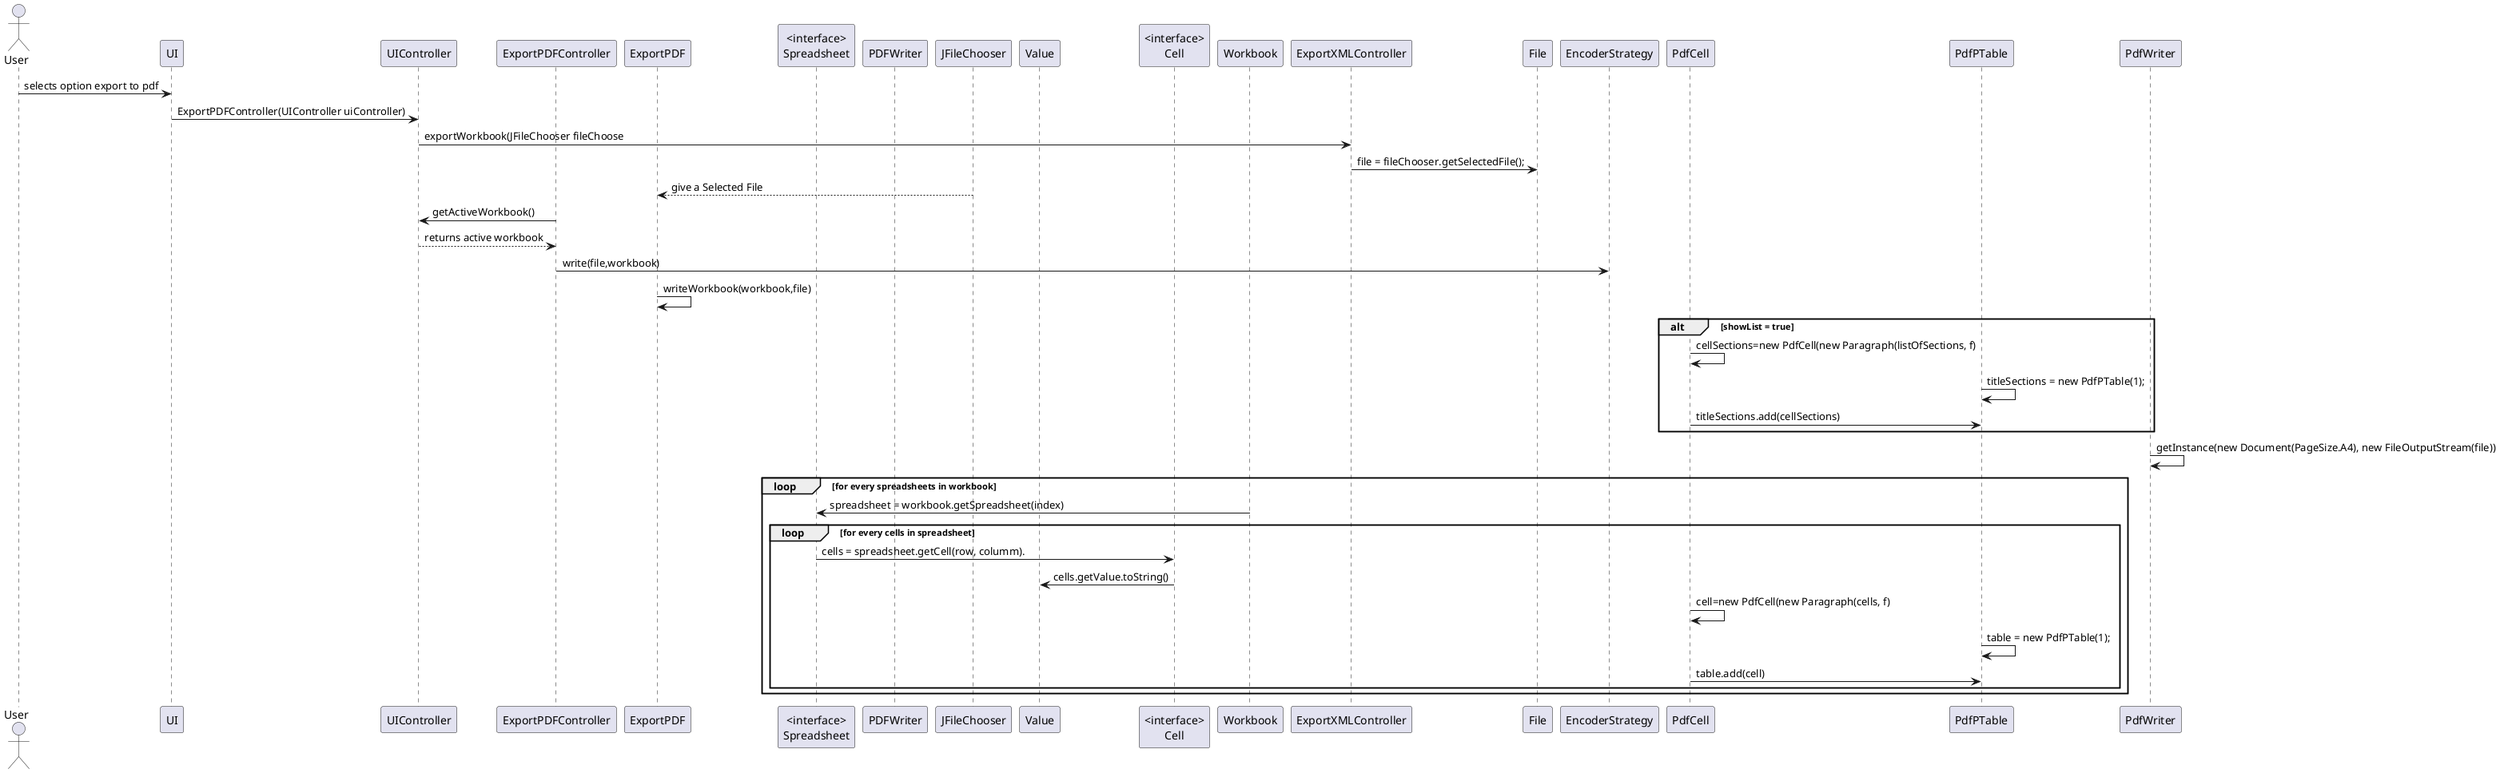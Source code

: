 @startuml doc-files/core08.1_Export_pdf_sd_design_1.png

actor User
participant "UI" as UI
participant "UIController" as UIController
participant "ExportPDFController" as ExportPDFController

participant "ExportPDF" as ExportPDF
participant "<interface>\nSpreadsheet" as Spreadsheet
participant "PDFWriter" as PDFWriter
participant "JFileChooser" as JFileChooser
participant "Value" as Value
participant "<interface>\nCell" as Cell
participant "Workbook" as Workbook




User -> UI: selects option export to pdf
UI -> UIController: ExportPDFController(UIController uiController)
UIController -> ExportXMLController: exportWorkbook(JFileChooser fileChoose
ExportXMLController -> File: file = fileChooser.getSelectedFile();
ExportPDF <-- JFileChooser: give a Selected File
ExportPDFController -> UIController: getActiveWorkbook()
ExportPDFController <-- UIController: returns active workbook
ExportPDFController -> EncoderStrategy: write(file,workbook)
ExportPDF -> ExportPDF:writeWorkbook(workbook,file)
alt showList = true

	PdfCell -> PdfCell : cellSections=new PdfCell(new Paragraph(listOfSections, f)
	PdfPTable -> PdfPTable: titleSections = new PdfPTable(1);
	PdfCell -> PdfPTable : titleSections.add(cellSections)
  end
PdfWriter -> PdfWriter:getInstance(new Document(PageSize.A4), new FileOutputStream(file))
loop for every spreadsheets in workbook
Workbook -> Spreadsheet:spreadsheet = workbook.getSpreadsheet(index)
loop for every cells in spreadsheet
Spreadsheet -> Cell:cells = spreadsheet.getCell(row, columm).
Cell -> Value:cells.getValue.toString()
PdfCell -> PdfCell : cell=new PdfCell(new Paragraph(cells, f)
PdfPTable -> PdfPTable: table = new PdfPTable(1);
PdfCell -> PdfPTable : table.add(cell)
end
end
@enduml